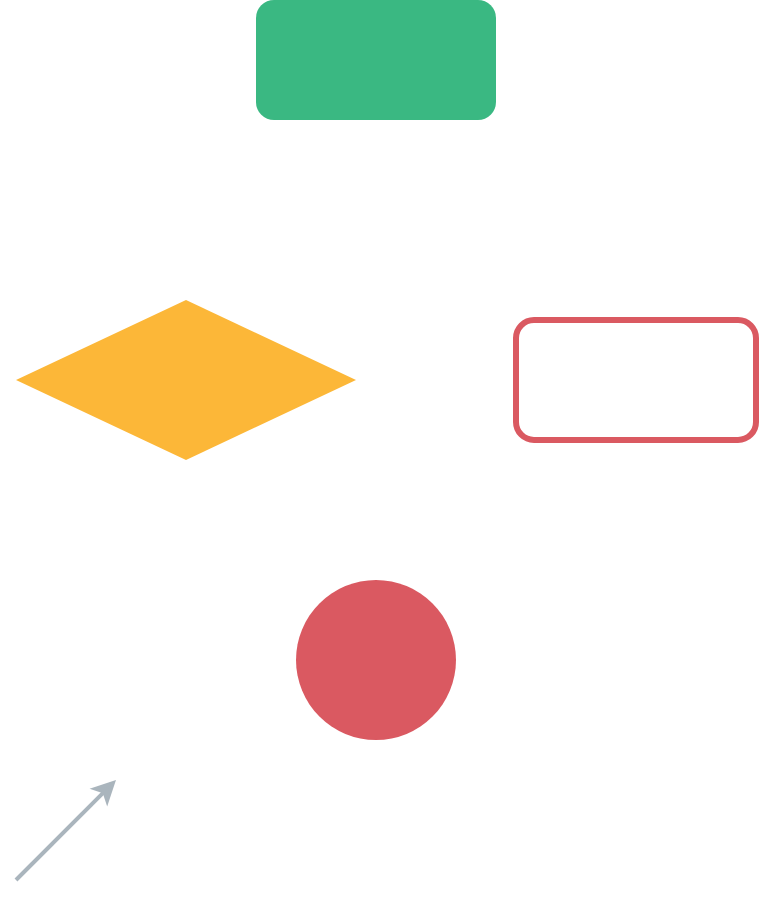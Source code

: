 <mxfile version="10.3.3" type="github"><diagram id="ysOUqptoyDbOb15VOPu4" name="第 1 页"><mxGraphModel dx="711" dy="699" grid="1" gridSize="12" guides="1" tooltips="1" connect="1" arrows="1" fold="1" page="1" pageScale="1" pageWidth="827" pageHeight="1169" math="0" shadow="0"><root><mxCell id="0"/><mxCell id="1" parent="0"/><mxCell id="1S_6dj-uVMpeRERzLhqS-1" value="" style="rounded=1;whiteSpace=wrap;html=1;fillColor=#3AB882;strokeColor=none;" vertex="1" parent="1"><mxGeometry x="250" y="30" width="120" height="60" as="geometry"/></mxCell><mxCell id="1S_6dj-uVMpeRERzLhqS-7" value="" style="ellipse;whiteSpace=wrap;html=1;aspect=fixed;fillColor=#DA5961;strokeColor=none;" vertex="1" parent="1"><mxGeometry x="270" y="320" width="80" height="80" as="geometry"/></mxCell><mxCell id="1S_6dj-uVMpeRERzLhqS-8" value="" style="rhombus;whiteSpace=wrap;html=1;fillColor=#FCB738;strokeColor=none;" vertex="1" parent="1"><mxGeometry x="130" y="180" width="170" height="80" as="geometry"/></mxCell><mxCell id="1S_6dj-uVMpeRERzLhqS-9" value="" style="rounded=1;whiteSpace=wrap;html=1;fillColor=#FFFFFF;strokeColor=#DA5961;strokeWidth=3;" vertex="1" parent="1"><mxGeometry x="380" y="190" width="120" height="60" as="geometry"/></mxCell><mxCell id="1S_6dj-uVMpeRERzLhqS-10" value="" style="endArrow=classic;html=1;strokeColor=#AAB5BD;strokeWidth=2;" edge="1" parent="1"><mxGeometry width="50" height="50" relative="1" as="geometry"><mxPoint x="130" y="470" as="sourcePoint"/><mxPoint x="180" y="420" as="targetPoint"/></mxGeometry></mxCell></root></mxGraphModel></diagram></mxfile>